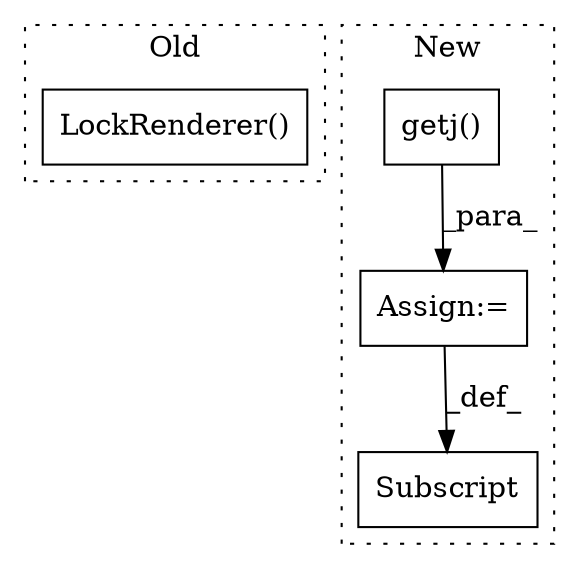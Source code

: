 digraph G {
subgraph cluster0 {
1 [label="LockRenderer()" a="75" s="5067" l="17" shape="box"];
label = "Old";
style="dotted";
}
subgraph cluster1 {
2 [label="getj()" a="75" s="5954" l="13" shape="box"];
3 [label="Subscript" a="63" s="5935,0" l="16,0" shape="box"];
4 [label="Assign:=" a="68" s="5951" l="3" shape="box"];
label = "New";
style="dotted";
}
2 -> 4 [label="_para_"];
4 -> 3 [label="_def_"];
}